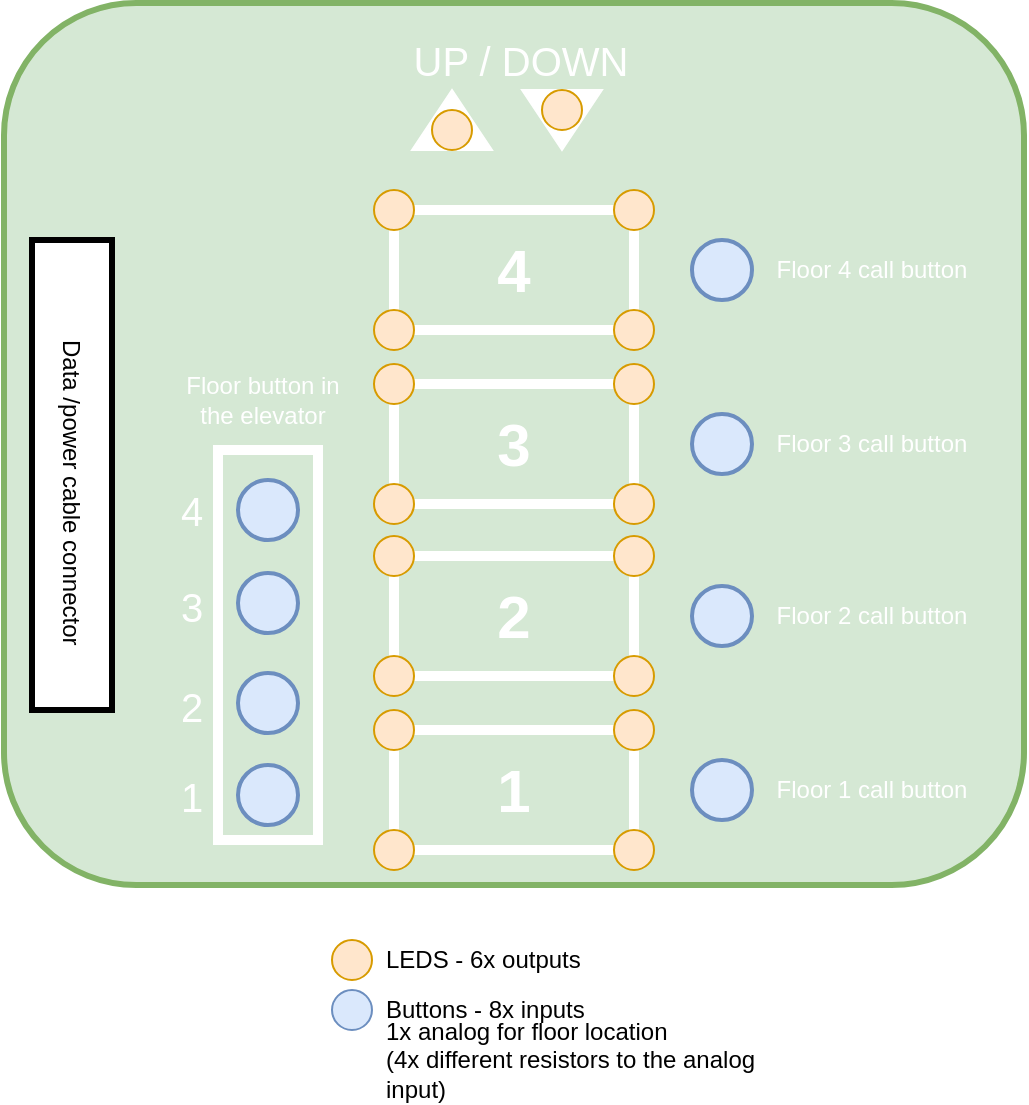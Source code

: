 <mxfile version="24.7.17">
  <diagram name="Page-1" id="cfOLyPXySSCjEOW1iRC3">
    <mxGraphModel dx="918" dy="768" grid="1" gridSize="10" guides="1" tooltips="1" connect="1" arrows="1" fold="1" page="1" pageScale="1" pageWidth="1169" pageHeight="827" math="0" shadow="0">
      <root>
        <mxCell id="0" />
        <mxCell id="1" parent="0" />
        <mxCell id="Tz1wWvq1luLoAflfBUy3-35" value="" style="ellipse;whiteSpace=wrap;html=1;aspect=fixed;fillColor=#ffe6cc;strokeColor=#d79b00;" parent="1" vertex="1">
          <mxGeometry x="490" y="655" width="20" height="20" as="geometry" />
        </mxCell>
        <mxCell id="Tz1wWvq1luLoAflfBUy3-38" value="LEDS - 6x outputs" style="text;html=1;align=left;verticalAlign=middle;whiteSpace=wrap;rounded=0;" parent="1" vertex="1">
          <mxGeometry x="515" y="650" width="115" height="30" as="geometry" />
        </mxCell>
        <mxCell id="Tz1wWvq1luLoAflfBUy3-40" value="" style="ellipse;whiteSpace=wrap;html=1;aspect=fixed;fillColor=#dae8fc;strokeColor=#6c8ebf;strokeWidth=1;" parent="1" vertex="1">
          <mxGeometry x="490" y="680" width="20" height="20" as="geometry" />
        </mxCell>
        <mxCell id="Tz1wWvq1luLoAflfBUy3-41" value="Buttons - 8x inputs" style="text;html=1;align=left;verticalAlign=middle;whiteSpace=wrap;rounded=0;" parent="1" vertex="1">
          <mxGeometry x="515" y="675" width="105" height="30" as="geometry" />
        </mxCell>
        <mxCell id="Tz1wWvq1luLoAflfBUy3-45" value="1x analog for floor location&amp;nbsp;&lt;div&gt;(4x different resistors to the analog input)&lt;/div&gt;" style="text;html=1;align=left;verticalAlign=middle;whiteSpace=wrap;rounded=0;" parent="1" vertex="1">
          <mxGeometry x="515" y="700" width="215" height="30" as="geometry" />
        </mxCell>
        <mxCell id="Tz1wWvq1luLoAflfBUy3-43" value="" style="rounded=1;whiteSpace=wrap;html=1;strokeWidth=3;fillColor=#d5e8d4;strokeColor=#82b366;" parent="1" vertex="1">
          <mxGeometry x="326" y="186.5" width="510" height="441" as="geometry" />
        </mxCell>
        <mxCell id="Tz1wWvq1luLoAflfBUy3-57" value="" style="group" parent="1" vertex="1" connectable="0">
          <mxGeometry x="522" y="200" width="125" height="60" as="geometry" />
        </mxCell>
        <mxCell id="Tz1wWvq1luLoAflfBUy3-46" value="&lt;font color=&quot;#ffffff&quot; style=&quot;font-size: 20px;&quot;&gt;UP / DOWN&lt;/font&gt;" style="text;html=1;align=center;verticalAlign=middle;whiteSpace=wrap;rounded=0;" parent="Tz1wWvq1luLoAflfBUy3-57" vertex="1">
          <mxGeometry width="125" height="30" as="geometry" />
        </mxCell>
        <mxCell id="Y3kCa_OmMkA3rV7tHJ24-17" value="" style="group" vertex="1" connectable="0" parent="Tz1wWvq1luLoAflfBUy3-57">
          <mxGeometry x="8" y="30" width="95" height="30" as="geometry" />
        </mxCell>
        <mxCell id="Tz1wWvq1luLoAflfBUy3-29" value="" style="group;rotation=-180;" parent="Y3kCa_OmMkA3rV7tHJ24-17" vertex="1" connectable="0">
          <mxGeometry x="55" width="40" height="30" as="geometry" />
        </mxCell>
        <mxCell id="Tz1wWvq1luLoAflfBUy3-28" value="" style="triangle;whiteSpace=wrap;html=1;rotation=-270;strokeColor=#FFFFFF;" parent="Tz1wWvq1luLoAflfBUy3-29" vertex="1">
          <mxGeometry x="5" y="-5" width="30" height="40" as="geometry" />
        </mxCell>
        <mxCell id="Tz1wWvq1luLoAflfBUy3-27" value="" style="ellipse;whiteSpace=wrap;html=1;aspect=fixed;fillColor=#ffe6cc;strokeColor=#d79b00;rotation=-180;" parent="Tz1wWvq1luLoAflfBUy3-29" vertex="1">
          <mxGeometry x="10" width="20" height="20" as="geometry" />
        </mxCell>
        <mxCell id="Tz1wWvq1luLoAflfBUy3-30" value="" style="group" parent="Y3kCa_OmMkA3rV7tHJ24-17" vertex="1" connectable="0">
          <mxGeometry width="40" height="30" as="geometry" />
        </mxCell>
        <mxCell id="Tz1wWvq1luLoAflfBUy3-31" value="" style="triangle;whiteSpace=wrap;html=1;rotation=-90;strokeColor=#FFFFFF;" parent="Tz1wWvq1luLoAflfBUy3-30" vertex="1">
          <mxGeometry x="5" y="-5" width="30" height="40" as="geometry" />
        </mxCell>
        <mxCell id="Tz1wWvq1luLoAflfBUy3-32" value="" style="ellipse;whiteSpace=wrap;html=1;aspect=fixed;fillColor=#ffe6cc;strokeColor=#d79b00;" parent="Tz1wWvq1luLoAflfBUy3-30" vertex="1">
          <mxGeometry x="10" y="10" width="20" height="20" as="geometry" />
        </mxCell>
        <mxCell id="Y3kCa_OmMkA3rV7tHJ24-4" value="" style="group" vertex="1" connectable="0" parent="1">
          <mxGeometry x="400" y="370" width="100" height="235" as="geometry" />
        </mxCell>
        <mxCell id="Tz1wWvq1luLoAflfBUy3-61" value="Floor button in the elevator" style="text;html=1;align=center;verticalAlign=middle;whiteSpace=wrap;rounded=0;fontColor=#FFFFFF;" parent="Y3kCa_OmMkA3rV7tHJ24-4" vertex="1">
          <mxGeometry x="11" width="89" height="30" as="geometry" />
        </mxCell>
        <mxCell id="Tz1wWvq1luLoAflfBUy3-52" value="" style="rounded=0;whiteSpace=wrap;html=1;fillColor=none;strokeWidth=5;strokeColor=#FFFFFF;" parent="Y3kCa_OmMkA3rV7tHJ24-4" vertex="1">
          <mxGeometry x="33" y="40" width="50" height="195" as="geometry" />
        </mxCell>
        <mxCell id="Y3kCa_OmMkA3rV7tHJ24-1" value="" style="ellipse;whiteSpace=wrap;html=1;aspect=fixed;fillColor=#dae8fc;strokeColor=#6c8ebf;strokeWidth=2;" vertex="1" parent="Y3kCa_OmMkA3rV7tHJ24-4">
          <mxGeometry x="43" y="55" width="30" height="30" as="geometry" />
        </mxCell>
        <mxCell id="Tz1wWvq1luLoAflfBUy3-48" value="" style="ellipse;whiteSpace=wrap;html=1;aspect=fixed;fillColor=#dae8fc;strokeColor=#6c8ebf;strokeWidth=2;" parent="Y3kCa_OmMkA3rV7tHJ24-4" vertex="1">
          <mxGeometry x="43" y="197.5" width="30" height="30" as="geometry" />
        </mxCell>
        <mxCell id="Tz1wWvq1luLoAflfBUy3-49" value="" style="ellipse;whiteSpace=wrap;html=1;aspect=fixed;fillColor=#dae8fc;strokeColor=#6c8ebf;strokeWidth=2;" parent="Y3kCa_OmMkA3rV7tHJ24-4" vertex="1">
          <mxGeometry x="43" y="151.5" width="30" height="30" as="geometry" />
        </mxCell>
        <mxCell id="Tz1wWvq1luLoAflfBUy3-50" value="" style="ellipse;whiteSpace=wrap;html=1;aspect=fixed;fillColor=#dae8fc;strokeColor=#6c8ebf;strokeWidth=2;" parent="Y3kCa_OmMkA3rV7tHJ24-4" vertex="1">
          <mxGeometry x="43" y="101.5" width="30" height="30" as="geometry" />
        </mxCell>
        <mxCell id="Tz1wWvq1luLoAflfBUy3-53" value="&lt;span style=&quot;color: rgb(255, 255, 255); font-size: 20px;&quot;&gt;2&lt;/span&gt;" style="text;html=1;align=center;verticalAlign=middle;whiteSpace=wrap;rounded=0;" parent="Y3kCa_OmMkA3rV7tHJ24-4" vertex="1">
          <mxGeometry y="152.5" width="40" height="30" as="geometry" />
        </mxCell>
        <mxCell id="Tz1wWvq1luLoAflfBUy3-54" value="&lt;span style=&quot;color: rgb(255, 255, 255); font-size: 20px;&quot;&gt;3&lt;/span&gt;" style="text;html=1;align=center;verticalAlign=middle;whiteSpace=wrap;rounded=0;" parent="Y3kCa_OmMkA3rV7tHJ24-4" vertex="1">
          <mxGeometry y="102.5" width="40" height="30" as="geometry" />
        </mxCell>
        <mxCell id="Tz1wWvq1luLoAflfBUy3-55" value="&lt;span style=&quot;color: rgb(255, 255, 255); font-size: 20px;&quot;&gt;1&lt;/span&gt;" style="text;html=1;align=center;verticalAlign=middle;whiteSpace=wrap;rounded=0;" parent="Y3kCa_OmMkA3rV7tHJ24-4" vertex="1">
          <mxGeometry y="197.5" width="40" height="30" as="geometry" />
        </mxCell>
        <mxCell id="Y3kCa_OmMkA3rV7tHJ24-2" value="&lt;span style=&quot;color: rgb(255, 255, 255); font-size: 20px;&quot;&gt;4&lt;/span&gt;" style="text;html=1;align=center;verticalAlign=middle;whiteSpace=wrap;rounded=0;" vertex="1" parent="Y3kCa_OmMkA3rV7tHJ24-4">
          <mxGeometry y="55" width="40" height="30" as="geometry" />
        </mxCell>
        <mxCell id="Y3kCa_OmMkA3rV7tHJ24-5" value="" style="group" vertex="1" connectable="0" parent="1">
          <mxGeometry x="511" y="453" width="299" height="80" as="geometry" />
        </mxCell>
        <mxCell id="Tz1wWvq1luLoAflfBUy3-9" value="" style="group;fillColor=#d5e8d4;strokeColor=none;" parent="Y3kCa_OmMkA3rV7tHJ24-5" vertex="1" connectable="0">
          <mxGeometry width="140" height="80" as="geometry" />
        </mxCell>
        <mxCell id="Tz1wWvq1luLoAflfBUy3-10" value="&lt;b&gt;&lt;font color=&quot;#ffffff&quot; style=&quot;font-size: 30px;&quot;&gt;2&lt;/font&gt;&lt;/b&gt;" style="rounded=0;whiteSpace=wrap;html=1;strokeWidth=5;fillColor=#d5e8d4;strokeColor=#FFFFFF;" parent="Tz1wWvq1luLoAflfBUy3-9" vertex="1">
          <mxGeometry x="10" y="10" width="120" height="60" as="geometry" />
        </mxCell>
        <mxCell id="Tz1wWvq1luLoAflfBUy3-11" value="" style="ellipse;whiteSpace=wrap;html=1;aspect=fixed;fillColor=#ffe6cc;strokeColor=#d79b00;" parent="Tz1wWvq1luLoAflfBUy3-9" vertex="1">
          <mxGeometry y="60" width="20" height="20" as="geometry" />
        </mxCell>
        <mxCell id="Tz1wWvq1luLoAflfBUy3-12" value="" style="ellipse;whiteSpace=wrap;html=1;aspect=fixed;fillColor=#ffe6cc;strokeColor=#d79b00;" parent="Tz1wWvq1luLoAflfBUy3-9" vertex="1">
          <mxGeometry width="20" height="20" as="geometry" />
        </mxCell>
        <mxCell id="Tz1wWvq1luLoAflfBUy3-13" value="" style="ellipse;whiteSpace=wrap;html=1;aspect=fixed;fillColor=#ffe6cc;strokeColor=#d79b00;" parent="Tz1wWvq1luLoAflfBUy3-9" vertex="1">
          <mxGeometry x="120" y="60" width="20" height="20" as="geometry" />
        </mxCell>
        <mxCell id="Tz1wWvq1luLoAflfBUy3-14" value="" style="ellipse;whiteSpace=wrap;html=1;aspect=fixed;fillColor=#ffe6cc;strokeColor=#d79b00;" parent="Tz1wWvq1luLoAflfBUy3-9" vertex="1">
          <mxGeometry x="120" width="20" height="20" as="geometry" />
        </mxCell>
        <mxCell id="Tz1wWvq1luLoAflfBUy3-22" value="" style="ellipse;whiteSpace=wrap;html=1;aspect=fixed;fillColor=#dae8fc;strokeColor=#6c8ebf;strokeWidth=2;" parent="Y3kCa_OmMkA3rV7tHJ24-5" vertex="1">
          <mxGeometry x="159" y="25" width="30" height="30" as="geometry" />
        </mxCell>
        <mxCell id="Tz1wWvq1luLoAflfBUy3-25" value="Floor 2 call button" style="text;html=1;align=center;verticalAlign=middle;whiteSpace=wrap;rounded=0;fontColor=#FFFFFF;" parent="Y3kCa_OmMkA3rV7tHJ24-5" vertex="1">
          <mxGeometry x="199" y="25" width="100" height="30" as="geometry" />
        </mxCell>
        <mxCell id="Y3kCa_OmMkA3rV7tHJ24-6" value="" style="group" vertex="1" connectable="0" parent="1">
          <mxGeometry x="511" y="540" width="325" height="100" as="geometry" />
        </mxCell>
        <mxCell id="Tz1wWvq1luLoAflfBUy3-8" value="" style="group;fillColor=#d5e8d4;strokeColor=none;" parent="Y3kCa_OmMkA3rV7tHJ24-6" vertex="1" connectable="0">
          <mxGeometry width="140" height="80" as="geometry" />
        </mxCell>
        <mxCell id="Tz1wWvq1luLoAflfBUy3-1" value="&lt;font color=&quot;#ffffff&quot;&gt;&lt;span style=&quot;font-size: 18px;&quot;&gt;&lt;b style=&quot;font-size: 30px;&quot;&gt;1&lt;/b&gt;&lt;/span&gt;&lt;/font&gt;" style="rounded=0;whiteSpace=wrap;html=1;strokeWidth=5;fillColor=#d5e8d4;strokeColor=#FFFFFF;" parent="Tz1wWvq1luLoAflfBUy3-8" vertex="1">
          <mxGeometry x="10" y="10" width="120" height="60" as="geometry" />
        </mxCell>
        <mxCell id="Tz1wWvq1luLoAflfBUy3-4" value="" style="ellipse;whiteSpace=wrap;html=1;aspect=fixed;fillColor=#ffe6cc;strokeColor=#d79b00;" parent="Tz1wWvq1luLoAflfBUy3-8" vertex="1">
          <mxGeometry y="60" width="20" height="20" as="geometry" />
        </mxCell>
        <mxCell id="Tz1wWvq1luLoAflfBUy3-5" value="" style="ellipse;whiteSpace=wrap;html=1;aspect=fixed;fillColor=#ffe6cc;strokeColor=#d79b00;" parent="Tz1wWvq1luLoAflfBUy3-8" vertex="1">
          <mxGeometry width="20" height="20" as="geometry" />
        </mxCell>
        <mxCell id="Tz1wWvq1luLoAflfBUy3-6" value="" style="ellipse;whiteSpace=wrap;html=1;aspect=fixed;fillColor=#ffe6cc;strokeColor=#d79b00;" parent="Tz1wWvq1luLoAflfBUy3-8" vertex="1">
          <mxGeometry x="120" y="60" width="20" height="20" as="geometry" />
        </mxCell>
        <mxCell id="Tz1wWvq1luLoAflfBUy3-7" value="" style="ellipse;whiteSpace=wrap;html=1;aspect=fixed;fillColor=#ffe6cc;strokeColor=#d79b00;" parent="Tz1wWvq1luLoAflfBUy3-8" vertex="1">
          <mxGeometry x="120" width="20" height="20" as="geometry" />
        </mxCell>
        <mxCell id="Tz1wWvq1luLoAflfBUy3-21" value="" style="ellipse;whiteSpace=wrap;html=1;aspect=fixed;fillColor=#dae8fc;strokeColor=#6c8ebf;strokeWidth=2;" parent="Y3kCa_OmMkA3rV7tHJ24-6" vertex="1">
          <mxGeometry x="159" y="25" width="30" height="30" as="geometry" />
        </mxCell>
        <mxCell id="Tz1wWvq1luLoAflfBUy3-24" value="Floor 1 call button" style="text;html=1;align=center;verticalAlign=middle;whiteSpace=wrap;rounded=0;fontColor=#FFFFFF;" parent="Y3kCa_OmMkA3rV7tHJ24-6" vertex="1">
          <mxGeometry x="199" y="25" width="100" height="30" as="geometry" />
        </mxCell>
        <mxCell id="Y3kCa_OmMkA3rV7tHJ24-7" value="" style="group" vertex="1" connectable="0" parent="1">
          <mxGeometry x="511" y="367" width="299" height="80" as="geometry" />
        </mxCell>
        <mxCell id="Tz1wWvq1luLoAflfBUy3-15" value="" style="group;fillColor=#d5e8d4;strokeColor=none;" parent="Y3kCa_OmMkA3rV7tHJ24-7" vertex="1" connectable="0">
          <mxGeometry width="140" height="80" as="geometry" />
        </mxCell>
        <mxCell id="Tz1wWvq1luLoAflfBUy3-16" value="&lt;b&gt;&lt;font color=&quot;#ffffff&quot; style=&quot;font-size: 30px;&quot;&gt;3&lt;/font&gt;&lt;/b&gt;" style="rounded=0;whiteSpace=wrap;html=1;strokeWidth=5;fillColor=#d5e8d4;strokeColor=#FFFFFF;" parent="Tz1wWvq1luLoAflfBUy3-15" vertex="1">
          <mxGeometry x="10" y="10" width="120" height="60" as="geometry" />
        </mxCell>
        <mxCell id="Tz1wWvq1luLoAflfBUy3-17" value="" style="ellipse;whiteSpace=wrap;html=1;aspect=fixed;fillColor=#ffe6cc;strokeColor=#d79b00;" parent="Tz1wWvq1luLoAflfBUy3-15" vertex="1">
          <mxGeometry y="60" width="20" height="20" as="geometry" />
        </mxCell>
        <mxCell id="Tz1wWvq1luLoAflfBUy3-18" value="" style="ellipse;whiteSpace=wrap;html=1;aspect=fixed;fillColor=#ffe6cc;strokeColor=#d79b00;" parent="Tz1wWvq1luLoAflfBUy3-15" vertex="1">
          <mxGeometry width="20" height="20" as="geometry" />
        </mxCell>
        <mxCell id="Tz1wWvq1luLoAflfBUy3-19" value="" style="ellipse;whiteSpace=wrap;html=1;aspect=fixed;fillColor=#ffe6cc;strokeColor=#d79b00;" parent="Tz1wWvq1luLoAflfBUy3-15" vertex="1">
          <mxGeometry x="120" y="60" width="20" height="20" as="geometry" />
        </mxCell>
        <mxCell id="Tz1wWvq1luLoAflfBUy3-20" value="" style="ellipse;whiteSpace=wrap;html=1;aspect=fixed;fillColor=#ffe6cc;strokeColor=#d79b00;" parent="Tz1wWvq1luLoAflfBUy3-15" vertex="1">
          <mxGeometry x="120" width="20" height="20" as="geometry" />
        </mxCell>
        <mxCell id="Tz1wWvq1luLoAflfBUy3-23" value="" style="ellipse;whiteSpace=wrap;html=1;aspect=fixed;fillColor=#dae8fc;strokeColor=#6c8ebf;strokeWidth=2;" parent="Y3kCa_OmMkA3rV7tHJ24-7" vertex="1">
          <mxGeometry x="159" y="25" width="30" height="30" as="geometry" />
        </mxCell>
        <mxCell id="Tz1wWvq1luLoAflfBUy3-26" value="Floor 3 call button" style="text;html=1;align=center;verticalAlign=middle;whiteSpace=wrap;rounded=0;fontColor=#FFFFFF;" parent="Y3kCa_OmMkA3rV7tHJ24-7" vertex="1">
          <mxGeometry x="199" y="25" width="100" height="30" as="geometry" />
        </mxCell>
        <mxCell id="Y3kCa_OmMkA3rV7tHJ24-8" value="" style="group" vertex="1" connectable="0" parent="1">
          <mxGeometry x="511" y="280" width="299" height="80" as="geometry" />
        </mxCell>
        <mxCell id="Y3kCa_OmMkA3rV7tHJ24-9" value="" style="group;fillColor=#d5e8d4;strokeColor=none;" vertex="1" connectable="0" parent="Y3kCa_OmMkA3rV7tHJ24-8">
          <mxGeometry width="140" height="80" as="geometry" />
        </mxCell>
        <mxCell id="Y3kCa_OmMkA3rV7tHJ24-10" value="&lt;b&gt;&lt;font color=&quot;#ffffff&quot; style=&quot;font-size: 30px;&quot;&gt;4&lt;/font&gt;&lt;/b&gt;" style="rounded=0;whiteSpace=wrap;html=1;strokeWidth=5;fillColor=#d5e8d4;strokeColor=#FFFFFF;" vertex="1" parent="Y3kCa_OmMkA3rV7tHJ24-9">
          <mxGeometry x="10" y="10" width="120" height="60" as="geometry" />
        </mxCell>
        <mxCell id="Y3kCa_OmMkA3rV7tHJ24-11" value="" style="ellipse;whiteSpace=wrap;html=1;aspect=fixed;fillColor=#ffe6cc;strokeColor=#d79b00;" vertex="1" parent="Y3kCa_OmMkA3rV7tHJ24-9">
          <mxGeometry y="60" width="20" height="20" as="geometry" />
        </mxCell>
        <mxCell id="Y3kCa_OmMkA3rV7tHJ24-12" value="" style="ellipse;whiteSpace=wrap;html=1;aspect=fixed;fillColor=#ffe6cc;strokeColor=#d79b00;" vertex="1" parent="Y3kCa_OmMkA3rV7tHJ24-9">
          <mxGeometry width="20" height="20" as="geometry" />
        </mxCell>
        <mxCell id="Y3kCa_OmMkA3rV7tHJ24-13" value="" style="ellipse;whiteSpace=wrap;html=1;aspect=fixed;fillColor=#ffe6cc;strokeColor=#d79b00;" vertex="1" parent="Y3kCa_OmMkA3rV7tHJ24-9">
          <mxGeometry x="120" y="60" width="20" height="20" as="geometry" />
        </mxCell>
        <mxCell id="Y3kCa_OmMkA3rV7tHJ24-14" value="" style="ellipse;whiteSpace=wrap;html=1;aspect=fixed;fillColor=#ffe6cc;strokeColor=#d79b00;" vertex="1" parent="Y3kCa_OmMkA3rV7tHJ24-9">
          <mxGeometry x="120" width="20" height="20" as="geometry" />
        </mxCell>
        <mxCell id="Y3kCa_OmMkA3rV7tHJ24-15" value="" style="ellipse;whiteSpace=wrap;html=1;aspect=fixed;fillColor=#dae8fc;strokeColor=#6c8ebf;strokeWidth=2;" vertex="1" parent="Y3kCa_OmMkA3rV7tHJ24-8">
          <mxGeometry x="159" y="25" width="30" height="30" as="geometry" />
        </mxCell>
        <mxCell id="Y3kCa_OmMkA3rV7tHJ24-16" value="Floor 4 call button" style="text;html=1;align=center;verticalAlign=middle;whiteSpace=wrap;rounded=0;fontColor=#FFFFFF;" vertex="1" parent="Y3kCa_OmMkA3rV7tHJ24-8">
          <mxGeometry x="199" y="25" width="100" height="30" as="geometry" />
        </mxCell>
        <mxCell id="Y3kCa_OmMkA3rV7tHJ24-19" value="" style="group" vertex="1" connectable="0" parent="1">
          <mxGeometry x="340" y="305" width="40" height="235" as="geometry" />
        </mxCell>
        <mxCell id="Tz1wWvq1luLoAflfBUy3-44" value="" style="rounded=0;whiteSpace=wrap;html=1;strokeWidth=3;" parent="Y3kCa_OmMkA3rV7tHJ24-19" vertex="1">
          <mxGeometry width="40" height="235" as="geometry" />
        </mxCell>
        <mxCell id="Tz1wWvq1luLoAflfBUy3-47" value="Data /power cable connector" style="text;html=1;align=left;verticalAlign=middle;whiteSpace=wrap;rounded=0;textDirection=vertical-lr;" parent="Y3kCa_OmMkA3rV7tHJ24-19" vertex="1">
          <mxGeometry x="10" y="45" width="20" height="162.5" as="geometry" />
        </mxCell>
      </root>
    </mxGraphModel>
  </diagram>
</mxfile>
